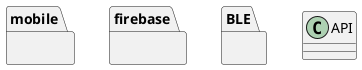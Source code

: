 @startuml Archi 

package mobile {

}

class API {

}

package firebase {

}


package BLE {
    
}



@enduml